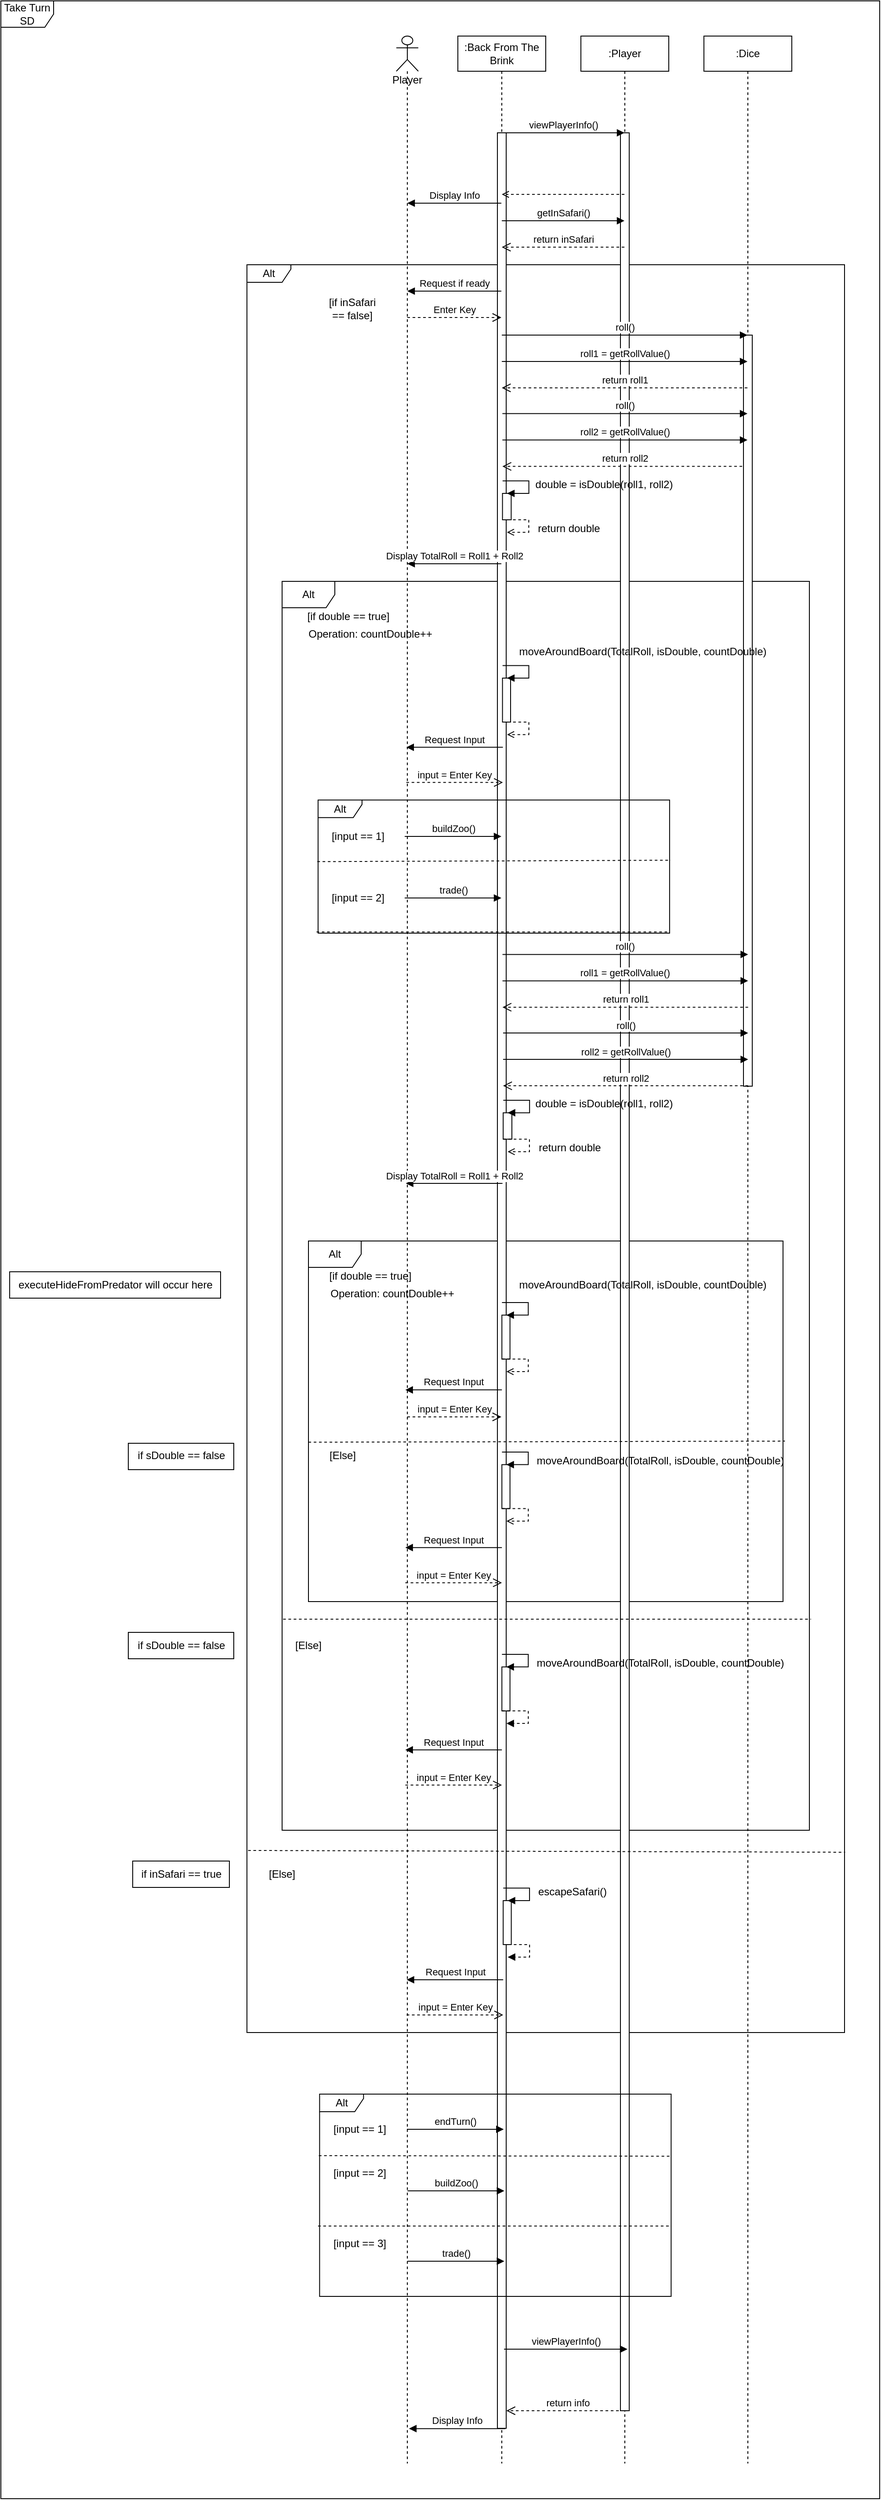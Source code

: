 <mxfile version="13.9.9" type="device"><diagram id="p0cEaB6TNtm1jywa5Fbs" name="Page-1"><mxGraphModel dx="1717" dy="680" grid="1" gridSize="10" guides="1" tooltips="1" connect="1" arrows="1" fold="1" page="1" pageScale="1" pageWidth="827" pageHeight="1169" math="0" shadow="0"><root><mxCell id="0"/><mxCell id="1" parent="0"/><mxCell id="yruPuwdvebg8VHonW6me-51" value="Take Turn SD" style="shape=umlFrame;whiteSpace=wrap;html=1;" parent="1" vertex="1"><mxGeometry x="-320" y="40" width="1000" height="2840" as="geometry"/></mxCell><mxCell id="yruPuwdvebg8VHonW6me-50" value="" style="rounded=0;whiteSpace=wrap;html=1;" parent="1" vertex="1"><mxGeometry x="-310" y="1485" width="240" height="30" as="geometry"/></mxCell><mxCell id="yruPuwdvebg8VHonW6me-49" value="" style="rounded=0;whiteSpace=wrap;html=1;" parent="1" vertex="1"><mxGeometry x="-170" y="2155" width="110" height="30" as="geometry"/></mxCell><mxCell id="yruPuwdvebg8VHonW6me-48" value="" style="rounded=0;whiteSpace=wrap;html=1;" parent="1" vertex="1"><mxGeometry x="-175" y="1895" width="120" height="30" as="geometry"/></mxCell><mxCell id="yruPuwdvebg8VHonW6me-47" value="" style="rounded=0;whiteSpace=wrap;html=1;" parent="1" vertex="1"><mxGeometry x="-175" y="1680" width="120" height="30" as="geometry"/></mxCell><mxCell id="H-WLR1gfDey7nn6XxwTQ-19" value="Alt" style="shape=umlFrame;whiteSpace=wrap;html=1;width=50;height=20;fixDash=0;" parent="1" vertex="1"><mxGeometry x="-40" y="340" width="680" height="2010" as="geometry"/></mxCell><mxCell id="NdeKuJ5pOzLVj5Gl78Ra-24" value="Alt" style="shape=umlFrame;whiteSpace=wrap;html=1;" parent="1" vertex="1"><mxGeometry y="700" width="600" height="1420" as="geometry"/></mxCell><mxCell id="NdeKuJ5pOzLVj5Gl78Ra-78" value="Alt" style="shape=umlFrame;whiteSpace=wrap;html=1;" parent="1" vertex="1"><mxGeometry x="30" y="1450" width="540" height="410" as="geometry"/></mxCell><mxCell id="H-WLR1gfDey7nn6XxwTQ-2" value=":Back From The Brink" style="shape=umlLifeline;perimeter=lifelinePerimeter;whiteSpace=wrap;html=1;container=1;collapsible=0;recursiveResize=0;outlineConnect=0;" parent="1" vertex="1"><mxGeometry x="200" y="80" width="100" height="2760" as="geometry"/></mxCell><mxCell id="H-WLR1gfDey7nn6XxwTQ-11" value="" style="rounded=0;whiteSpace=wrap;html=1;" parent="H-WLR1gfDey7nn6XxwTQ-2" vertex="1"><mxGeometry x="45" y="110" width="10" height="2610" as="geometry"/></mxCell><mxCell id="H-WLR1gfDey7nn6XxwTQ-3" value="Player" style="shape=umlLifeline;participant=umlActor;perimeter=lifelinePerimeter;whiteSpace=wrap;html=1;container=1;collapsible=0;recursiveResize=0;verticalAlign=top;spacingTop=36;outlineConnect=0;" parent="1" vertex="1"><mxGeometry x="130" y="80" width="25" height="2760" as="geometry"/></mxCell><mxCell id="H-WLR1gfDey7nn6XxwTQ-4" value=":Player" style="shape=umlLifeline;perimeter=lifelinePerimeter;whiteSpace=wrap;html=1;container=1;collapsible=0;recursiveResize=0;outlineConnect=0;" parent="1" vertex="1"><mxGeometry x="340" y="80" width="100" height="2760" as="geometry"/></mxCell><mxCell id="H-WLR1gfDey7nn6XxwTQ-12" value="" style="rounded=0;whiteSpace=wrap;html=1;" parent="H-WLR1gfDey7nn6XxwTQ-4" vertex="1"><mxGeometry x="45" y="110" width="10" height="2590" as="geometry"/></mxCell><mxCell id="H-WLR1gfDey7nn6XxwTQ-17" value="getInSafari()" style="html=1;verticalAlign=bottom;endArrow=block;" parent="1" source="H-WLR1gfDey7nn6XxwTQ-2" target="H-WLR1gfDey7nn6XxwTQ-4" edge="1"><mxGeometry relative="1" as="geometry"><mxPoint x="249.997" y="250" as="sourcePoint"/><mxPoint x="389.83" y="250" as="targetPoint"/><Array as="points"><mxPoint x="300" y="290"/></Array></mxGeometry></mxCell><mxCell id="H-WLR1gfDey7nn6XxwTQ-18" value="return inSafari" style="html=1;verticalAlign=bottom;endArrow=open;dashed=1;endSize=8;" parent="1" source="H-WLR1gfDey7nn6XxwTQ-4" target="H-WLR1gfDey7nn6XxwTQ-2" edge="1"><mxGeometry relative="1" as="geometry"><mxPoint x="249.997" y="280" as="targetPoint"/><mxPoint x="389.83" y="280" as="sourcePoint"/><Array as="points"><mxPoint x="341" y="320"/><mxPoint x="260" y="320"/></Array></mxGeometry></mxCell><mxCell id="H-WLR1gfDey7nn6XxwTQ-64" value="Alt" style="shape=umlFrame;whiteSpace=wrap;html=1;width=50;height=20;" parent="1" vertex="1"><mxGeometry x="42.68" y="2420" width="400" height="230" as="geometry"/></mxCell><mxCell id="H-WLR1gfDey7nn6XxwTQ-21" value="[if inSafari == false]" style="text;html=1;strokeColor=none;fillColor=none;align=center;verticalAlign=middle;whiteSpace=wrap;rounded=0;" parent="1" vertex="1"><mxGeometry x="50" y="380" width="60" height="20" as="geometry"/></mxCell><mxCell id="H-WLR1gfDey7nn6XxwTQ-22" value="Request if ready" style="html=1;verticalAlign=bottom;endArrow=block;" parent="1" source="H-WLR1gfDey7nn6XxwTQ-2" target="H-WLR1gfDey7nn6XxwTQ-3" edge="1"><mxGeometry width="80" relative="1" as="geometry"><mxPoint x="249.5" y="380" as="sourcePoint"/><mxPoint x="139.324" y="380" as="targetPoint"/><Array as="points"><mxPoint x="220" y="370"/></Array></mxGeometry></mxCell><mxCell id="H-WLR1gfDey7nn6XxwTQ-27" value="Enter Key" style="html=1;verticalAlign=bottom;endArrow=open;dashed=1;endSize=8;" parent="1" source="H-WLR1gfDey7nn6XxwTQ-3" target="H-WLR1gfDey7nn6XxwTQ-2" edge="1"><mxGeometry relative="1" as="geometry"><mxPoint x="139.071" y="420" as="sourcePoint"/><mxPoint x="250" y="420" as="targetPoint"/><Array as="points"><mxPoint x="200" y="400"/></Array></mxGeometry></mxCell><mxCell id="H-WLR1gfDey7nn6XxwTQ-65" value="[input == 1]" style="text;html=1;strokeColor=none;fillColor=none;align=center;verticalAlign=middle;whiteSpace=wrap;rounded=0;" parent="1" vertex="1"><mxGeometry x="52.68" y="2450" width="70.8" height="20" as="geometry"/></mxCell><mxCell id="H-WLR1gfDey7nn6XxwTQ-66" value="endTurn()" style="html=1;verticalAlign=bottom;endArrow=block;" parent="1" edge="1"><mxGeometry width="80" relative="1" as="geometry"><mxPoint x="142.004" y="2460" as="sourcePoint"/><mxPoint x="252.18" y="2460" as="targetPoint"/><Array as="points"><mxPoint x="232.68" y="2460"/></Array></mxGeometry></mxCell><mxCell id="H-WLR1gfDey7nn6XxwTQ-67" value="" style="endArrow=none;dashed=1;html=1;exitX=0;exitY=0.391;exitDx=0;exitDy=0;exitPerimeter=0;entryX=1.002;entryY=0.307;entryDx=0;entryDy=0;entryPerimeter=0;" parent="1" target="H-WLR1gfDey7nn6XxwTQ-64" edge="1"><mxGeometry width="50" height="50" relative="1" as="geometry"><mxPoint x="41.81" y="2490" as="sourcePoint"/><mxPoint x="913.55" y="2490" as="targetPoint"/><Array as="points"/></mxGeometry></mxCell><mxCell id="H-WLR1gfDey7nn6XxwTQ-68" value="[input == 2]" style="text;html=1;strokeColor=none;fillColor=none;align=center;verticalAlign=middle;whiteSpace=wrap;rounded=0;" parent="1" vertex="1"><mxGeometry x="52.68" y="2500" width="70.8" height="20" as="geometry"/></mxCell><mxCell id="H-WLR1gfDey7nn6XxwTQ-69" value="[input == 3]" style="text;html=1;strokeColor=none;fillColor=none;align=center;verticalAlign=middle;whiteSpace=wrap;rounded=0;" parent="1" vertex="1"><mxGeometry x="52.68" y="2580" width="70.8" height="20" as="geometry"/></mxCell><mxCell id="H-WLR1gfDey7nn6XxwTQ-70" value="buildZoo()" style="html=1;verticalAlign=bottom;endArrow=block;" parent="1" edge="1"><mxGeometry width="80" relative="1" as="geometry"><mxPoint x="142.684" y="2530" as="sourcePoint"/><mxPoint x="252.86" y="2530" as="targetPoint"/><Array as="points"><mxPoint x="233.36" y="2530"/></Array></mxGeometry></mxCell><mxCell id="H-WLR1gfDey7nn6XxwTQ-71" value="" style="endArrow=none;dashed=1;html=1;exitX=0;exitY=0.391;exitDx=0;exitDy=0;exitPerimeter=0;" parent="1" edge="1"><mxGeometry width="50" height="50" relative="1" as="geometry"><mxPoint x="40.94" y="2570" as="sourcePoint"/><mxPoint x="442.68" y="2570" as="targetPoint"/><Array as="points"/></mxGeometry></mxCell><mxCell id="H-WLR1gfDey7nn6XxwTQ-72" value="trade()" style="html=1;verticalAlign=bottom;endArrow=block;" parent="1" edge="1"><mxGeometry width="80" relative="1" as="geometry"><mxPoint x="142.684" y="2610" as="sourcePoint"/><mxPoint x="252.86" y="2610" as="targetPoint"/><Array as="points"><mxPoint x="233.36" y="2610"/></Array></mxGeometry></mxCell><mxCell id="wplY0BiJxrwV2zs2_sFn-3" value="viewPlayerInfo()" style="html=1;verticalAlign=bottom;endArrow=block;rounded=0;" parent="1" source="H-WLR1gfDey7nn6XxwTQ-2" target="H-WLR1gfDey7nn6XxwTQ-4" edge="1"><mxGeometry width="80" relative="1" as="geometry"><mxPoint x="390" y="340" as="sourcePoint"/><mxPoint x="260" y="190" as="targetPoint"/><Array as="points"><mxPoint x="330" y="190"/></Array></mxGeometry></mxCell><mxCell id="wplY0BiJxrwV2zs2_sFn-6" value="" style="html=1;verticalAlign=bottom;endArrow=open;rounded=0;dashed=1;endFill=0;" parent="1" source="H-WLR1gfDey7nn6XxwTQ-4" target="H-WLR1gfDey7nn6XxwTQ-2" edge="1"><mxGeometry width="80" relative="1" as="geometry"><mxPoint x="260" y="230" as="sourcePoint"/><mxPoint x="255" y="250" as="targetPoint"/><Array as="points"><mxPoint x="320" y="260"/></Array></mxGeometry></mxCell><mxCell id="wplY0BiJxrwV2zs2_sFn-8" value="Display Info" style="html=1;verticalAlign=bottom;endArrow=block;" parent="1" source="H-WLR1gfDey7nn6XxwTQ-2" target="H-WLR1gfDey7nn6XxwTQ-3" edge="1"><mxGeometry width="80" relative="1" as="geometry"><mxPoint x="310" y="330" as="sourcePoint"/><mxPoint x="390" y="330" as="targetPoint"/><Array as="points"><mxPoint x="190" y="270"/></Array></mxGeometry></mxCell><mxCell id="wplY0BiJxrwV2zs2_sFn-13" value="Display Info" style="html=1;verticalAlign=bottom;endArrow=block;" parent="1" edge="1"><mxGeometry width="80" relative="1" as="geometry"><mxPoint x="254.25" y="2800.33" as="sourcePoint"/><mxPoint x="144.417" y="2800.33" as="targetPoint"/><Array as="points"><mxPoint x="194.75" y="2800.33"/></Array></mxGeometry></mxCell><mxCell id="g62mjbx65o56Nnv8mYKv-21" value="return roll2" style="html=1;verticalAlign=bottom;endArrow=open;dashed=1;endSize=8;" parent="1" source="g62mjbx65o56Nnv8mYKv-26" edge="1"><mxGeometry relative="1" as="geometry"><mxPoint x="390.37" y="569.31" as="sourcePoint"/><mxPoint x="250.68" y="569.31" as="targetPoint"/><Array as="points"><mxPoint x="320.87" y="569.31"/></Array></mxGeometry></mxCell><mxCell id="g62mjbx65o56Nnv8mYKv-22" value="" style="rounded=0;whiteSpace=wrap;html=1;" parent="1" vertex="1"><mxGeometry x="250.79" y="600" width="9.89" height="30" as="geometry"/></mxCell><mxCell id="g62mjbx65o56Nnv8mYKv-23" value="double = isDouble(roll1, roll2)" style="text;html=1;align=center;verticalAlign=middle;resizable=0;points=[];autosize=1;" parent="1" vertex="1"><mxGeometry x="280.68" y="580" width="170" height="20" as="geometry"/></mxCell><mxCell id="g62mjbx65o56Nnv8mYKv-24" value="" style="html=1;verticalAlign=bottom;endArrow=open;exitX=0.996;exitY=0.244;exitDx=0;exitDy=0;exitPerimeter=0;entryX=1;entryY=0;entryDx=0;entryDy=0;edgeStyle=orthogonalEdgeStyle;rounded=0;dashed=1;endFill=0;" parent="1" edge="1"><mxGeometry width="80" relative="1" as="geometry"><mxPoint x="250.79" y="630" as="sourcePoint"/><mxPoint x="255.83" y="644.24" as="targetPoint"/><Array as="points"><mxPoint x="280.68" y="630"/><mxPoint x="280.68" y="644"/></Array></mxGeometry></mxCell><mxCell id="g62mjbx65o56Nnv8mYKv-25" value="return double" style="text;html=1;align=center;verticalAlign=middle;resizable=0;points=[];autosize=1;" parent="1" vertex="1"><mxGeometry x="280.79" y="630" width="90" height="20" as="geometry"/></mxCell><mxCell id="g62mjbx65o56Nnv8mYKv-26" value=":Dice" style="shape=umlLifeline;perimeter=lifelinePerimeter;whiteSpace=wrap;html=1;container=1;collapsible=0;recursiveResize=0;outlineConnect=0;" parent="1" vertex="1"><mxGeometry x="480" y="80" width="100" height="2760" as="geometry"/></mxCell><mxCell id="g62mjbx65o56Nnv8mYKv-27" value="" style="rounded=0;whiteSpace=wrap;html=1;" parent="g62mjbx65o56Nnv8mYKv-26" vertex="1"><mxGeometry x="45" y="340" width="10" height="854" as="geometry"/></mxCell><mxCell id="g62mjbx65o56Nnv8mYKv-28" value="" style="html=1;verticalAlign=bottom;endArrow=block;exitX=0.996;exitY=0.244;exitDx=0;exitDy=0;exitPerimeter=0;entryX=1;entryY=0;entryDx=0;entryDy=0;edgeStyle=orthogonalEdgeStyle;rounded=0;" parent="1" edge="1"><mxGeometry width="80" relative="1" as="geometry"><mxPoint x="250.91" y="585.76" as="sourcePoint"/><mxPoint x="255.95" y="600" as="targetPoint"/><Array as="points"><mxPoint x="280.8" y="585.76"/><mxPoint x="280.8" y="599.76"/></Array></mxGeometry></mxCell><mxCell id="g62mjbx65o56Nnv8mYKv-16" value="roll()" style="html=1;verticalAlign=bottom;endArrow=block;" parent="1" target="g62mjbx65o56Nnv8mYKv-26" edge="1"><mxGeometry width="80" relative="1" as="geometry"><mxPoint x="250.004" y="420" as="sourcePoint"/><mxPoint x="390.18" y="420" as="targetPoint"/><Array as="points"><mxPoint x="330.68" y="420"/></Array></mxGeometry></mxCell><mxCell id="g62mjbx65o56Nnv8mYKv-17" value="roll1 = getRollValue()" style="html=1;verticalAlign=bottom;endArrow=block;" parent="1" target="g62mjbx65o56Nnv8mYKv-26" edge="1"><mxGeometry width="80" relative="1" as="geometry"><mxPoint x="250.004" y="450" as="sourcePoint"/><mxPoint x="390.18" y="450" as="targetPoint"/><Array as="points"><mxPoint x="340.68" y="450"/></Array></mxGeometry></mxCell><mxCell id="g62mjbx65o56Nnv8mYKv-18" value="return roll1" style="html=1;verticalAlign=bottom;endArrow=open;dashed=1;endSize=8;" parent="1" source="g62mjbx65o56Nnv8mYKv-26" edge="1"><mxGeometry relative="1" as="geometry"><mxPoint x="390.18" y="480" as="sourcePoint"/><mxPoint x="250.004" y="480" as="targetPoint"/><Array as="points"><mxPoint x="320.68" y="480"/></Array></mxGeometry></mxCell><mxCell id="g62mjbx65o56Nnv8mYKv-19" value="roll()" style="html=1;verticalAlign=bottom;endArrow=block;" parent="1" target="g62mjbx65o56Nnv8mYKv-26" edge="1"><mxGeometry width="80" relative="1" as="geometry"><mxPoint x="250.68" y="509.31" as="sourcePoint"/><mxPoint x="390.37" y="509.31" as="targetPoint"/><Array as="points"><mxPoint x="330.87" y="509.31"/></Array></mxGeometry></mxCell><mxCell id="g62mjbx65o56Nnv8mYKv-20" value="roll2 = getRollValue()" style="html=1;verticalAlign=bottom;endArrow=block;" parent="1" target="g62mjbx65o56Nnv8mYKv-26" edge="1"><mxGeometry width="80" relative="1" as="geometry"><mxPoint x="250.68" y="539.31" as="sourcePoint"/><mxPoint x="390.37" y="539.31" as="targetPoint"/><Array as="points"><mxPoint x="340.87" y="539.31"/></Array></mxGeometry></mxCell><mxCell id="g62mjbx65o56Nnv8mYKv-36" value="[Else]" style="text;html=1;strokeColor=none;fillColor=none;align=center;verticalAlign=middle;whiteSpace=wrap;rounded=0;" parent="1" vertex="1"><mxGeometry x="-30" y="2160" width="60" height="20" as="geometry"/></mxCell><mxCell id="NdeKuJ5pOzLVj5Gl78Ra-11" value="escapeSafari()" style="text;html=1;align=center;verticalAlign=middle;resizable=0;points=[];autosize=1;" parent="1" vertex="1"><mxGeometry x="284.99" y="2180" width="90" height="20" as="geometry"/></mxCell><mxCell id="NdeKuJ5pOzLVj5Gl78Ra-17" value="" style="rounded=0;whiteSpace=wrap;html=1;" parent="1" vertex="1"><mxGeometry x="251.58" y="2200" width="9.21" height="50" as="geometry"/></mxCell><mxCell id="NdeKuJ5pOzLVj5Gl78Ra-18" value="" style="html=1;verticalAlign=bottom;endArrow=block;exitX=0.996;exitY=0.244;exitDx=0;exitDy=0;exitPerimeter=0;entryX=1;entryY=0;entryDx=0;entryDy=0;edgeStyle=orthogonalEdgeStyle;rounded=0;" parent="1" edge="1"><mxGeometry width="80" relative="1" as="geometry"><mxPoint x="251.66" y="2185.76" as="sourcePoint"/><mxPoint x="256.7" y="2200" as="targetPoint"/><Array as="points"><mxPoint x="281.55" y="2185.76"/><mxPoint x="281.55" y="2199.76"/></Array></mxGeometry></mxCell><mxCell id="NdeKuJ5pOzLVj5Gl78Ra-19" value="" style="html=1;verticalAlign=bottom;endArrow=block;exitX=0.996;exitY=0.244;exitDx=0;exitDy=0;exitPerimeter=0;entryX=1;entryY=0;entryDx=0;entryDy=0;edgeStyle=orthogonalEdgeStyle;rounded=0;dashed=1;" parent="1" edge="1"><mxGeometry width="80" relative="1" as="geometry"><mxPoint x="251.71" y="2250" as="sourcePoint"/><mxPoint x="256.75" y="2264.24" as="targetPoint"/><Array as="points"><mxPoint x="281.6" y="2250"/><mxPoint x="281.6" y="2264"/></Array></mxGeometry></mxCell><mxCell id="NdeKuJ5pOzLVj5Gl78Ra-22" value="viewPlayerInfo()" style="html=1;verticalAlign=bottom;endArrow=block;" parent="1" edge="1"><mxGeometry width="80" relative="1" as="geometry"><mxPoint x="252.551" y="2710" as="sourcePoint"/><mxPoint x="392.98" y="2710" as="targetPoint"/><Array as="points"><mxPoint x="315.48" y="2710"/></Array></mxGeometry></mxCell><mxCell id="NdeKuJ5pOzLVj5Gl78Ra-23" value="return info" style="html=1;verticalAlign=bottom;endArrow=open;dashed=1;endSize=8;" parent="1" edge="1"><mxGeometry relative="1" as="geometry"><mxPoint x="395.05" y="2780" as="sourcePoint"/><mxPoint x="255.217" y="2780" as="targetPoint"/><Array as="points"><mxPoint x="295.55" y="2780"/></Array></mxGeometry></mxCell><mxCell id="NdeKuJ5pOzLVj5Gl78Ra-25" value="[if double == true]" style="text;html=1;align=center;verticalAlign=middle;resizable=0;points=[];autosize=1;" parent="1" vertex="1"><mxGeometry x="20.0" y="730" width="110" height="20" as="geometry"/></mxCell><mxCell id="NdeKuJ5pOzLVj5Gl78Ra-38" value="" style="rounded=0;whiteSpace=wrap;html=1;" parent="1" vertex="1"><mxGeometry x="250.79" y="810" width="9.21" height="50" as="geometry"/></mxCell><mxCell id="NdeKuJ5pOzLVj5Gl78Ra-39" value="" style="html=1;verticalAlign=bottom;endArrow=block;exitX=0.996;exitY=0.244;exitDx=0;exitDy=0;exitPerimeter=0;entryX=1;entryY=0;entryDx=0;entryDy=0;edgeStyle=orthogonalEdgeStyle;rounded=0;" parent="1" edge="1"><mxGeometry width="80" relative="1" as="geometry"><mxPoint x="250.87" y="795.76" as="sourcePoint"/><mxPoint x="255.91" y="810" as="targetPoint"/><Array as="points"><mxPoint x="280.76" y="795.76"/><mxPoint x="280.76" y="809.76"/></Array></mxGeometry></mxCell><mxCell id="NdeKuJ5pOzLVj5Gl78Ra-40" value="" style="html=1;verticalAlign=bottom;endArrow=open;exitX=0.996;exitY=0.244;exitDx=0;exitDy=0;exitPerimeter=0;entryX=1;entryY=0;entryDx=0;entryDy=0;edgeStyle=orthogonalEdgeStyle;rounded=0;dashed=1;endFill=0;" parent="1" edge="1"><mxGeometry width="80" relative="1" as="geometry"><mxPoint x="250.92" y="860" as="sourcePoint"/><mxPoint x="255.96" y="874.24" as="targetPoint"/><Array as="points"><mxPoint x="280.81" y="860"/><mxPoint x="280.81" y="874"/></Array></mxGeometry></mxCell><mxCell id="NdeKuJ5pOzLVj5Gl78Ra-41" value="moveAroundBoard(TotalRoll, isDouble, countDouble)" style="text;html=1;align=center;verticalAlign=middle;resizable=0;points=[];autosize=1;" parent="1" vertex="1"><mxGeometry x="260" y="770" width="300" height="20" as="geometry"/></mxCell><mxCell id="NdeKuJ5pOzLVj5Gl78Ra-42" value="Display TotalRoll = Roll1 + Roll2" style="html=1;verticalAlign=bottom;endArrow=block;" parent="1" source="H-WLR1gfDey7nn6XxwTQ-2" target="H-WLR1gfDey7nn6XxwTQ-3" edge="1"><mxGeometry width="80" relative="1" as="geometry"><mxPoint x="249.5" y="710" as="sourcePoint"/><mxPoint x="139.5" y="710" as="targetPoint"/><Array as="points"><mxPoint x="200" y="680"/></Array></mxGeometry></mxCell><mxCell id="NdeKuJ5pOzLVj5Gl78Ra-43" value="Alt" style="shape=umlFrame;whiteSpace=wrap;html=1;width=50;height=20;" parent="1" vertex="1"><mxGeometry x="40.94" y="948.67" width="400" height="151.33" as="geometry"/></mxCell><mxCell id="NdeKuJ5pOzLVj5Gl78Ra-46" value="" style="endArrow=none;dashed=1;html=1;exitX=0;exitY=0.391;exitDx=0;exitDy=0;exitPerimeter=0;entryX=1.003;entryY=0.452;entryDx=0;entryDy=0;entryPerimeter=0;" parent="1" target="NdeKuJ5pOzLVj5Gl78Ra-43" edge="1"><mxGeometry width="50" height="50" relative="1" as="geometry"><mxPoint x="40.07" y="1018.67" as="sourcePoint"/><mxPoint x="911.81" y="1018.67" as="targetPoint"/><Array as="points"/></mxGeometry></mxCell><mxCell id="NdeKuJ5pOzLVj5Gl78Ra-47" value="[input == 1]" style="text;html=1;strokeColor=none;fillColor=none;align=center;verticalAlign=middle;whiteSpace=wrap;rounded=0;" parent="1" vertex="1"><mxGeometry x="50.94" y="980.0" width="70.8" height="20" as="geometry"/></mxCell><mxCell id="NdeKuJ5pOzLVj5Gl78Ra-48" value="[input == 2]" style="text;html=1;strokeColor=none;fillColor=none;align=center;verticalAlign=middle;whiteSpace=wrap;rounded=0;" parent="1" vertex="1"><mxGeometry x="50.94" y="1050" width="70.8" height="20" as="geometry"/></mxCell><mxCell id="NdeKuJ5pOzLVj5Gl78Ra-49" value="buildZoo()" style="html=1;verticalAlign=bottom;endArrow=block;" parent="1" edge="1"><mxGeometry width="80" relative="1" as="geometry"><mxPoint x="139.5" y="990" as="sourcePoint"/><mxPoint x="249.5" y="990" as="targetPoint"/><Array as="points"><mxPoint x="232" y="990"/></Array></mxGeometry></mxCell><mxCell id="NdeKuJ5pOzLVj5Gl78Ra-50" value="" style="endArrow=none;dashed=1;html=1;exitX=0;exitY=0.391;exitDx=0;exitDy=0;exitPerimeter=0;" parent="1" edge="1"><mxGeometry width="50" height="50" relative="1" as="geometry"><mxPoint x="39.2" y="1098.67" as="sourcePoint"/><mxPoint x="440.94" y="1098.67" as="targetPoint"/><Array as="points"/></mxGeometry></mxCell><mxCell id="NdeKuJ5pOzLVj5Gl78Ra-51" value="trade()" style="html=1;verticalAlign=bottom;endArrow=block;" parent="1" edge="1"><mxGeometry width="80" relative="1" as="geometry"><mxPoint x="139.5" y="1060" as="sourcePoint"/><mxPoint x="249.5" y="1060" as="targetPoint"/><Array as="points"><mxPoint x="240" y="1060"/></Array></mxGeometry></mxCell><mxCell id="NdeKuJ5pOzLVj5Gl78Ra-53" value="Request Input" style="html=1;verticalAlign=bottom;endArrow=block;" parent="1" edge="1"><mxGeometry width="80" relative="1" as="geometry"><mxPoint x="251.24" y="888.67" as="sourcePoint"/><mxPoint x="141.407" y="888.67" as="targetPoint"/><Array as="points"><mxPoint x="212.74" y="888.67"/></Array></mxGeometry></mxCell><mxCell id="NdeKuJ5pOzLVj5Gl78Ra-54" value="input = Enter Key" style="html=1;verticalAlign=bottom;endArrow=open;dashed=1;endSize=8;" parent="1" edge="1"><mxGeometry relative="1" as="geometry"><mxPoint x="141.407" y="928.67" as="sourcePoint"/><mxPoint x="251.24" y="928.67" as="targetPoint"/><Array as="points"><mxPoint x="202.74" y="928.67"/></Array></mxGeometry></mxCell><mxCell id="NdeKuJ5pOzLVj5Gl78Ra-57" value="return roll2" style="html=1;verticalAlign=bottom;endArrow=open;dashed=1;endSize=8;" parent="1" edge="1"><mxGeometry relative="1" as="geometry"><mxPoint x="530.29" y="1273.55" as="sourcePoint"/><mxPoint x="251.47" y="1273.55" as="targetPoint"/><Array as="points"><mxPoint x="321.66" y="1273.55"/></Array></mxGeometry></mxCell><mxCell id="NdeKuJ5pOzLVj5Gl78Ra-58" value="" style="rounded=0;whiteSpace=wrap;html=1;" parent="1" vertex="1"><mxGeometry x="251.58" y="1304.24" width="9.89" height="30" as="geometry"/></mxCell><mxCell id="NdeKuJ5pOzLVj5Gl78Ra-59" value="double = isDouble(roll1, roll2)" style="text;html=1;align=center;verticalAlign=middle;resizable=0;points=[];autosize=1;" parent="1" vertex="1"><mxGeometry x="281.47" y="1284.24" width="170" height="20" as="geometry"/></mxCell><mxCell id="NdeKuJ5pOzLVj5Gl78Ra-60" value="" style="html=1;verticalAlign=bottom;endArrow=open;exitX=0.996;exitY=0.244;exitDx=0;exitDy=0;exitPerimeter=0;entryX=1;entryY=0;entryDx=0;entryDy=0;edgeStyle=orthogonalEdgeStyle;rounded=0;dashed=1;endFill=0;" parent="1" edge="1"><mxGeometry width="80" relative="1" as="geometry"><mxPoint x="251.58" y="1334.24" as="sourcePoint"/><mxPoint x="256.62" y="1348.48" as="targetPoint"/><Array as="points"><mxPoint x="281.47" y="1334.24"/><mxPoint x="281.47" y="1348.24"/></Array></mxGeometry></mxCell><mxCell id="NdeKuJ5pOzLVj5Gl78Ra-61" value="return double" style="text;html=1;align=center;verticalAlign=middle;resizable=0;points=[];autosize=1;" parent="1" vertex="1"><mxGeometry x="281.58" y="1334.24" width="90" height="20" as="geometry"/></mxCell><mxCell id="NdeKuJ5pOzLVj5Gl78Ra-63" value="" style="html=1;verticalAlign=bottom;endArrow=block;exitX=0.996;exitY=0.244;exitDx=0;exitDy=0;exitPerimeter=0;entryX=1;entryY=0;entryDx=0;entryDy=0;edgeStyle=orthogonalEdgeStyle;rounded=0;" parent="1" edge="1"><mxGeometry width="80" relative="1" as="geometry"><mxPoint x="251.7" y="1290" as="sourcePoint"/><mxPoint x="256.74" y="1304.24" as="targetPoint"/><Array as="points"><mxPoint x="281.59" y="1290"/><mxPoint x="281.59" y="1304"/></Array></mxGeometry></mxCell><mxCell id="NdeKuJ5pOzLVj5Gl78Ra-64" value="roll()" style="html=1;verticalAlign=bottom;endArrow=block;" parent="1" edge="1"><mxGeometry width="80" relative="1" as="geometry"><mxPoint x="250.794" y="1124.24" as="sourcePoint"/><mxPoint x="530.29" y="1124.24" as="targetPoint"/><Array as="points"><mxPoint x="331.47" y="1124.24"/></Array></mxGeometry></mxCell><mxCell id="NdeKuJ5pOzLVj5Gl78Ra-65" value="roll1 = getRollValue()" style="html=1;verticalAlign=bottom;endArrow=block;" parent="1" edge="1"><mxGeometry width="80" relative="1" as="geometry"><mxPoint x="250.794" y="1154.24" as="sourcePoint"/><mxPoint x="530.29" y="1154.24" as="targetPoint"/><Array as="points"><mxPoint x="341.47" y="1154.24"/></Array></mxGeometry></mxCell><mxCell id="NdeKuJ5pOzLVj5Gl78Ra-66" value="return roll1" style="html=1;verticalAlign=bottom;endArrow=open;dashed=1;endSize=8;" parent="1" edge="1"><mxGeometry relative="1" as="geometry"><mxPoint x="530.29" y="1184.24" as="sourcePoint"/><mxPoint x="250.794" y="1184.24" as="targetPoint"/><Array as="points"><mxPoint x="321.47" y="1184.24"/></Array></mxGeometry></mxCell><mxCell id="NdeKuJ5pOzLVj5Gl78Ra-67" value="roll()" style="html=1;verticalAlign=bottom;endArrow=block;" parent="1" edge="1"><mxGeometry width="80" relative="1" as="geometry"><mxPoint x="251.47" y="1213.55" as="sourcePoint"/><mxPoint x="530.29" y="1213.55" as="targetPoint"/><Array as="points"><mxPoint x="331.66" y="1213.55"/></Array></mxGeometry></mxCell><mxCell id="NdeKuJ5pOzLVj5Gl78Ra-68" value="roll2 = getRollValue()" style="html=1;verticalAlign=bottom;endArrow=block;" parent="1" edge="1"><mxGeometry width="80" relative="1" as="geometry"><mxPoint x="251.47" y="1243.55" as="sourcePoint"/><mxPoint x="530.29" y="1243.55" as="targetPoint"/><Array as="points"><mxPoint x="341.66" y="1243.55"/></Array></mxGeometry></mxCell><mxCell id="NdeKuJ5pOzLVj5Gl78Ra-69" value="" style="rounded=0;whiteSpace=wrap;html=1;" parent="1" vertex="1"><mxGeometry x="250.11" y="1534.28" width="9.21" height="50" as="geometry"/></mxCell><mxCell id="NdeKuJ5pOzLVj5Gl78Ra-70" value="" style="html=1;verticalAlign=bottom;endArrow=block;exitX=0.996;exitY=0.244;exitDx=0;exitDy=0;exitPerimeter=0;entryX=1;entryY=0;entryDx=0;entryDy=0;edgeStyle=orthogonalEdgeStyle;rounded=0;" parent="1" edge="1"><mxGeometry width="80" relative="1" as="geometry"><mxPoint x="250.19" y="1520.04" as="sourcePoint"/><mxPoint x="255.23" y="1534.28" as="targetPoint"/><Array as="points"><mxPoint x="280.08" y="1520.04"/><mxPoint x="280.08" y="1534.04"/></Array></mxGeometry></mxCell><mxCell id="NdeKuJ5pOzLVj5Gl78Ra-71" value="" style="html=1;verticalAlign=bottom;endArrow=open;exitX=0.996;exitY=0.244;exitDx=0;exitDy=0;exitPerimeter=0;entryX=1;entryY=0;entryDx=0;entryDy=0;edgeStyle=orthogonalEdgeStyle;rounded=0;dashed=1;endFill=0;" parent="1" edge="1"><mxGeometry width="80" relative="1" as="geometry"><mxPoint x="250.24" y="1584.28" as="sourcePoint"/><mxPoint x="255.28" y="1598.52" as="targetPoint"/><Array as="points"><mxPoint x="280.13" y="1584.28"/><mxPoint x="280.13" y="1598.28"/></Array></mxGeometry></mxCell><mxCell id="NdeKuJ5pOzLVj5Gl78Ra-74" value="Display TotalRoll = Roll1 + Roll2" style="html=1;verticalAlign=bottom;endArrow=block;" parent="1" edge="1"><mxGeometry width="80" relative="1" as="geometry"><mxPoint x="250.79" y="1384.5" as="sourcePoint"/><mxPoint x="140.79" y="1384.5" as="targetPoint"/><Array as="points"><mxPoint x="201.29" y="1384.5"/></Array></mxGeometry></mxCell><mxCell id="NdeKuJ5pOzLVj5Gl78Ra-75" value="Operation: countDouble++" style="text;html=1;align=center;verticalAlign=middle;resizable=0;points=[];autosize=1;" parent="1" vertex="1"><mxGeometry x="45.0" y="1500" width="160" height="20" as="geometry"/></mxCell><mxCell id="NdeKuJ5pOzLVj5Gl78Ra-76" value="Operation: countDouble++" style="text;html=1;align=center;verticalAlign=middle;resizable=0;points=[];autosize=1;" parent="1" vertex="1"><mxGeometry x="20.0" y="750" width="160" height="20" as="geometry"/></mxCell><mxCell id="NdeKuJ5pOzLVj5Gl78Ra-72" value="moveAroundBoard(TotalRoll, isDouble, countDouble)" style="text;html=1;align=center;verticalAlign=middle;resizable=0;points=[];autosize=1;" parent="1" vertex="1"><mxGeometry x="260" y="1490" width="300" height="20" as="geometry"/></mxCell><mxCell id="NdeKuJ5pOzLVj5Gl78Ra-92" value="[Else]" style="text;html=1;strokeColor=none;fillColor=none;align=center;verticalAlign=middle;whiteSpace=wrap;rounded=0;" parent="1" vertex="1"><mxGeometry x="39.2" y="1684.28" width="60" height="20" as="geometry"/></mxCell><mxCell id="NdeKuJ5pOzLVj5Gl78Ra-97" value="[Else]" style="text;html=1;strokeColor=none;fillColor=none;align=center;verticalAlign=middle;whiteSpace=wrap;rounded=0;" parent="1" vertex="1"><mxGeometry y="1900" width="60" height="20" as="geometry"/></mxCell><mxCell id="NdeKuJ5pOzLVj5Gl78Ra-98" value="executeHideFromPredator will occur here" style="text;html=1;align=center;verticalAlign=middle;resizable=0;points=[];autosize=1;" parent="1" vertex="1"><mxGeometry x="-310" y="1490" width="240" height="20" as="geometry"/></mxCell><mxCell id="yruPuwdvebg8VHonW6me-19" value="" style="rounded=0;whiteSpace=wrap;html=1;" parent="1" vertex="1"><mxGeometry x="250.11" y="1704.28" width="9.21" height="50" as="geometry"/></mxCell><mxCell id="yruPuwdvebg8VHonW6me-20" value="" style="html=1;verticalAlign=bottom;endArrow=block;exitX=0.996;exitY=0.244;exitDx=0;exitDy=0;exitPerimeter=0;entryX=1;entryY=0;entryDx=0;entryDy=0;edgeStyle=orthogonalEdgeStyle;rounded=0;" parent="1" edge="1"><mxGeometry width="80" relative="1" as="geometry"><mxPoint x="250.19" y="1690.04" as="sourcePoint"/><mxPoint x="255.23" y="1704.28" as="targetPoint"/><Array as="points"><mxPoint x="280.08" y="1690.04"/><mxPoint x="280.08" y="1704.04"/></Array></mxGeometry></mxCell><mxCell id="yruPuwdvebg8VHonW6me-21" value="" style="html=1;verticalAlign=bottom;endArrow=open;exitX=0.996;exitY=0.244;exitDx=0;exitDy=0;exitPerimeter=0;entryX=1;entryY=0;entryDx=0;entryDy=0;edgeStyle=orthogonalEdgeStyle;rounded=0;dashed=1;endFill=0;" parent="1" edge="1"><mxGeometry width="80" relative="1" as="geometry"><mxPoint x="250.24" y="1754.28" as="sourcePoint"/><mxPoint x="255.28" y="1768.52" as="targetPoint"/><Array as="points"><mxPoint x="280.13" y="1754.28"/><mxPoint x="280.13" y="1768.28"/></Array></mxGeometry></mxCell><mxCell id="yruPuwdvebg8VHonW6me-22" value="moveAroundBoard(TotalRoll, isDouble, countDouble)" style="text;html=1;align=center;verticalAlign=middle;resizable=0;points=[];autosize=1;" parent="1" vertex="1"><mxGeometry x="280" y="1690" width="300" height="20" as="geometry"/></mxCell><mxCell id="yruPuwdvebg8VHonW6me-24" value="Request Input" style="html=1;verticalAlign=bottom;endArrow=block;" parent="1" edge="1"><mxGeometry width="80" relative="1" as="geometry"><mxPoint x="250.11" y="1798.57" as="sourcePoint"/><mxPoint x="140.277" y="1798.57" as="targetPoint"/><Array as="points"><mxPoint x="211.61" y="1798.57"/></Array></mxGeometry></mxCell><mxCell id="yruPuwdvebg8VHonW6me-25" value="input = Enter Key" style="html=1;verticalAlign=bottom;endArrow=open;dashed=1;endSize=8;" parent="1" edge="1"><mxGeometry relative="1" as="geometry"><mxPoint x="140.277" y="1838.57" as="sourcePoint"/><mxPoint x="250.11" y="1838.57" as="targetPoint"/><Array as="points"><mxPoint x="201.61" y="1838.57"/></Array></mxGeometry></mxCell><mxCell id="yruPuwdvebg8VHonW6me-26" value="Request Input" style="html=1;verticalAlign=bottom;endArrow=block;" parent="1" edge="1"><mxGeometry width="80" relative="1" as="geometry"><mxPoint x="250.11" y="1619.29" as="sourcePoint"/><mxPoint x="140.277" y="1619.29" as="targetPoint"/><Array as="points"><mxPoint x="211.61" y="1619.29"/></Array></mxGeometry></mxCell><mxCell id="yruPuwdvebg8VHonW6me-27" value="input = Enter Key" style="html=1;verticalAlign=bottom;endArrow=open;dashed=1;endSize=8;" parent="1" source="H-WLR1gfDey7nn6XxwTQ-3" target="H-WLR1gfDey7nn6XxwTQ-2" edge="1"><mxGeometry relative="1" as="geometry"><mxPoint x="140.277" y="1659.29" as="sourcePoint"/><mxPoint x="250.11" y="1659.29" as="targetPoint"/><Array as="points"><mxPoint x="202" y="1650"/></Array></mxGeometry></mxCell><mxCell id="yruPuwdvebg8VHonW6me-28" value="" style="endArrow=none;dashed=1;html=1;exitX=0.002;exitY=0.831;exitDx=0;exitDy=0;exitPerimeter=0;entryX=1.003;entryY=0.831;entryDx=0;entryDy=0;entryPerimeter=0;" parent="1" source="NdeKuJ5pOzLVj5Gl78Ra-24" target="NdeKuJ5pOzLVj5Gl78Ra-24" edge="1"><mxGeometry width="50" height="50" relative="1" as="geometry"><mxPoint x="-20" y="1330" as="sourcePoint"/><mxPoint x="30" y="1280" as="targetPoint"/></mxGeometry></mxCell><mxCell id="yruPuwdvebg8VHonW6me-29" value="" style="endArrow=none;dashed=1;html=1;exitX=0;exitY=0.558;exitDx=0;exitDy=0;exitPerimeter=0;entryX=1.004;entryY=0.555;entryDx=0;entryDy=0;entryPerimeter=0;" parent="1" source="NdeKuJ5pOzLVj5Gl78Ra-78" target="NdeKuJ5pOzLVj5Gl78Ra-78" edge="1"><mxGeometry width="50" height="50" relative="1" as="geometry"><mxPoint x="-30.6" y="1610" as="sourcePoint"/><mxPoint x="570.0" y="1610" as="targetPoint"/></mxGeometry></mxCell><mxCell id="NdeKuJ5pOzLVj5Gl78Ra-79" value="[if double == true]" style="text;html=1;align=center;verticalAlign=middle;resizable=0;points=[];autosize=1;" parent="1" vertex="1"><mxGeometry x="45.0" y="1480" width="110" height="20" as="geometry"/></mxCell><mxCell id="yruPuwdvebg8VHonW6me-32" value="" style="rounded=0;whiteSpace=wrap;html=1;" parent="1" vertex="1"><mxGeometry x="250.11" y="1934.28" width="9.21" height="50" as="geometry"/></mxCell><mxCell id="yruPuwdvebg8VHonW6me-33" value="" style="html=1;verticalAlign=bottom;endArrow=block;exitX=0.996;exitY=0.244;exitDx=0;exitDy=0;exitPerimeter=0;entryX=1;entryY=0;entryDx=0;entryDy=0;edgeStyle=orthogonalEdgeStyle;rounded=0;" parent="1" edge="1"><mxGeometry width="80" relative="1" as="geometry"><mxPoint x="250.19" y="1920.04" as="sourcePoint"/><mxPoint x="255.23" y="1934.28" as="targetPoint"/><Array as="points"><mxPoint x="280.08" y="1920.04"/><mxPoint x="280.08" y="1934.04"/></Array></mxGeometry></mxCell><mxCell id="yruPuwdvebg8VHonW6me-34" value="" style="html=1;verticalAlign=bottom;endArrow=block;exitX=0.996;exitY=0.244;exitDx=0;exitDy=0;exitPerimeter=0;entryX=1;entryY=0;entryDx=0;entryDy=0;edgeStyle=orthogonalEdgeStyle;rounded=0;dashed=1;" parent="1" edge="1"><mxGeometry width="80" relative="1" as="geometry"><mxPoint x="250.24" y="1984.28" as="sourcePoint"/><mxPoint x="255.28" y="1998.52" as="targetPoint"/><Array as="points"><mxPoint x="280.13" y="1984.28"/><mxPoint x="280.13" y="1998.28"/></Array></mxGeometry></mxCell><mxCell id="yruPuwdvebg8VHonW6me-35" value="moveAroundBoard(TotalRoll, isDouble, countDouble)" style="text;html=1;align=center;verticalAlign=middle;resizable=0;points=[];autosize=1;" parent="1" vertex="1"><mxGeometry x="280" y="1920" width="300" height="20" as="geometry"/></mxCell><mxCell id="yruPuwdvebg8VHonW6me-36" value="Request Input" style="html=1;verticalAlign=bottom;endArrow=block;" parent="1" edge="1"><mxGeometry width="80" relative="1" as="geometry"><mxPoint x="250.11" y="2028.57" as="sourcePoint"/><mxPoint x="140.277" y="2028.57" as="targetPoint"/><Array as="points"><mxPoint x="211.61" y="2028.57"/></Array></mxGeometry></mxCell><mxCell id="yruPuwdvebg8VHonW6me-37" value="input = Enter Key" style="html=1;verticalAlign=bottom;endArrow=open;dashed=1;endSize=8;" parent="1" edge="1"><mxGeometry relative="1" as="geometry"><mxPoint x="140.277" y="2068.57" as="sourcePoint"/><mxPoint x="250.11" y="2068.57" as="targetPoint"/><Array as="points"><mxPoint x="201.61" y="2068.57"/></Array></mxGeometry></mxCell><mxCell id="yruPuwdvebg8VHonW6me-41" value="Request Input" style="html=1;verticalAlign=bottom;endArrow=block;" parent="1" edge="1"><mxGeometry width="80" relative="1" as="geometry"><mxPoint x="251.58" y="2290.0" as="sourcePoint"/><mxPoint x="141.747" y="2290.0" as="targetPoint"/><Array as="points"><mxPoint x="213.08" y="2290"/></Array></mxGeometry></mxCell><mxCell id="yruPuwdvebg8VHonW6me-42" value="input = Enter Key" style="html=1;verticalAlign=bottom;endArrow=open;dashed=1;endSize=8;" parent="1" edge="1"><mxGeometry relative="1" as="geometry"><mxPoint x="141.747" y="2330.0" as="sourcePoint"/><mxPoint x="251.58" y="2330.0" as="targetPoint"/><Array as="points"><mxPoint x="203.08" y="2330.0"/></Array></mxGeometry></mxCell><mxCell id="yruPuwdvebg8VHonW6me-43" value="" style="endArrow=none;dashed=1;html=1;exitX=0.002;exitY=0.897;exitDx=0;exitDy=0;exitPerimeter=0;entryX=1.001;entryY=0.898;entryDx=0;entryDy=0;entryPerimeter=0;" parent="1" source="H-WLR1gfDey7nn6XxwTQ-19" target="H-WLR1gfDey7nn6XxwTQ-19" edge="1"><mxGeometry width="50" height="50" relative="1" as="geometry"><mxPoint x="-20" y="2160" as="sourcePoint"/><mxPoint x="30" y="2110" as="targetPoint"/></mxGeometry></mxCell><mxCell id="yruPuwdvebg8VHonW6me-44" value="if sDouble == false" style="text;html=1;align=center;verticalAlign=middle;resizable=0;points=[];autosize=1;" parent="1" vertex="1"><mxGeometry x="-175" y="1900" width="120" height="20" as="geometry"/></mxCell><mxCell id="yruPuwdvebg8VHonW6me-45" value="if sDouble == false" style="text;html=1;align=center;verticalAlign=middle;resizable=0;points=[];autosize=1;" parent="1" vertex="1"><mxGeometry x="-175" y="1684.28" width="120" height="20" as="geometry"/></mxCell><mxCell id="yruPuwdvebg8VHonW6me-46" value="if inSafari == true" style="text;html=1;align=center;verticalAlign=middle;resizable=0;points=[];autosize=1;" parent="1" vertex="1"><mxGeometry x="-170" y="2160" width="110" height="20" as="geometry"/></mxCell></root></mxGraphModel></diagram></mxfile>